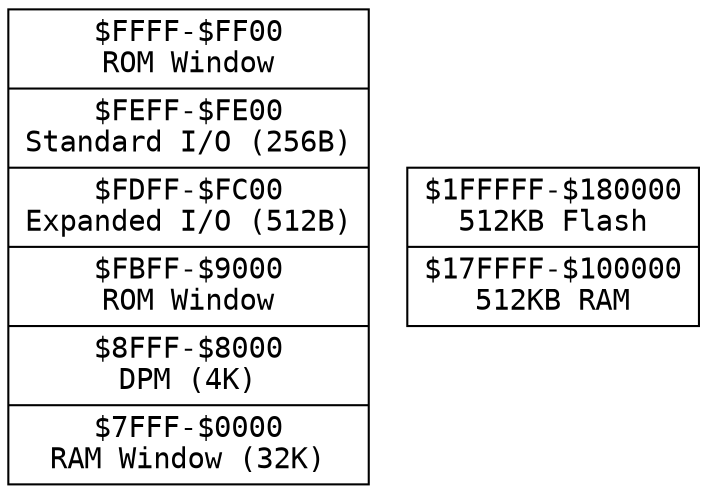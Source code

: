 digraph memory_map {
    rankdir=TB;
    node [shape=record, fontname="monospace"];
    
    subgraph cluster_segment0 {
        label="Segment 0 (A20=0)\n(16 shadows $000000-$0FFFFF)";
        style=dashed;
        
        seg0 [label="{$FFFF-$FF00\nROM Window|$FEFF-$FE00\nStandard I/O (256B)|$FDFF-$FC00\nExpanded I/O (512B)|$FBFF-$9000\nROM Window|$8FFF-$8000\nDPM (4K)|$7FFF-$0000\nRAM Window (32K)}"];
    }
    
    subgraph cluster_extended {
        label="Extended Memory (A20=1)\n($100000-$1FFFFF)";
        style=dashed;
        
        ext_mem [label="{$1FFFFF-$180000\n512KB Flash|$17FFFF-$100000\n512KB RAM}"];
    }
    
    {rank=same; seg0 ext_mem}
}
